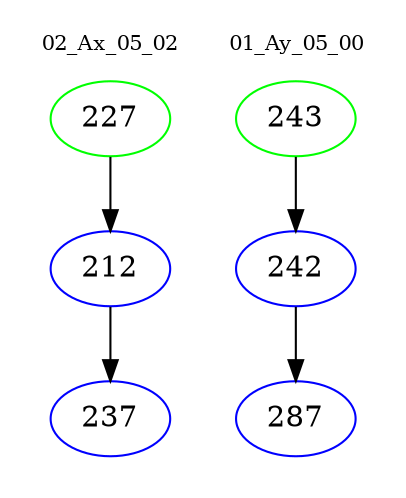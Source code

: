 digraph{
subgraph cluster_0 {
color = white
label = "02_Ax_05_02";
fontsize=10;
T0_227 [label="227", color="green"]
T0_227 -> T0_212 [color="black"]
T0_212 [label="212", color="blue"]
T0_212 -> T0_237 [color="black"]
T0_237 [label="237", color="blue"]
}
subgraph cluster_1 {
color = white
label = "01_Ay_05_00";
fontsize=10;
T1_243 [label="243", color="green"]
T1_243 -> T1_242 [color="black"]
T1_242 [label="242", color="blue"]
T1_242 -> T1_287 [color="black"]
T1_287 [label="287", color="blue"]
}
}
